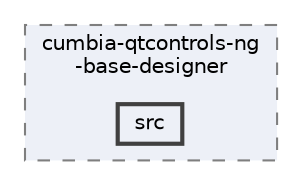 digraph "src"
{
 // LATEX_PDF_SIZE
  bgcolor="transparent";
  edge [fontname=Helvetica,fontsize=10,labelfontname=Helvetica,labelfontsize=10];
  node [fontname=Helvetica,fontsize=10,shape=box,height=0.2,width=0.4];
  compound=true
  subgraph clusterdir_38ac22567503dd7033caba499316a07d {
    graph [ bgcolor="#edf0f7", pencolor="grey50", label="cumbia-qtcontrols-ng\l-base-designer", fontname=Helvetica,fontsize=10 style="filled,dashed", URL="dir_38ac22567503dd7033caba499316a07d.html",tooltip=""]
  dir_4010771e1e90effbe7dd1206afd2f9a9 [label="src", fillcolor="#edf0f7", color="grey25", style="filled,bold", URL="dir_4010771e1e90effbe7dd1206afd2f9a9.html",tooltip=""];
  }
}
